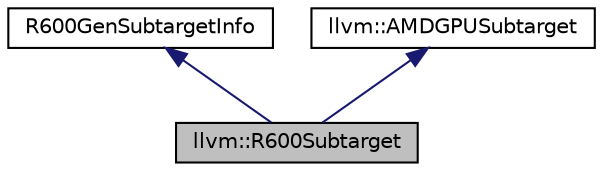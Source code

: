 digraph "llvm::R600Subtarget"
{
 // LATEX_PDF_SIZE
  bgcolor="transparent";
  edge [fontname="Helvetica",fontsize="10",labelfontname="Helvetica",labelfontsize="10"];
  node [fontname="Helvetica",fontsize="10",shape="box"];
  Node1 [label="llvm::R600Subtarget",height=0.2,width=0.4,color="black", fillcolor="grey75", style="filled", fontcolor="black",tooltip=" "];
  Node2 -> Node1 [dir="back",color="midnightblue",fontsize="10",style="solid",fontname="Helvetica"];
  Node2 [label="R600GenSubtargetInfo",height=0.2,width=0.4,color="black",URL="$classR600GenSubtargetInfo.html",tooltip=" "];
  Node3 -> Node1 [dir="back",color="midnightblue",fontsize="10",style="solid",fontname="Helvetica"];
  Node3 [label="llvm::AMDGPUSubtarget",height=0.2,width=0.4,color="black",URL="$classllvm_1_1AMDGPUSubtarget.html",tooltip=" "];
}
